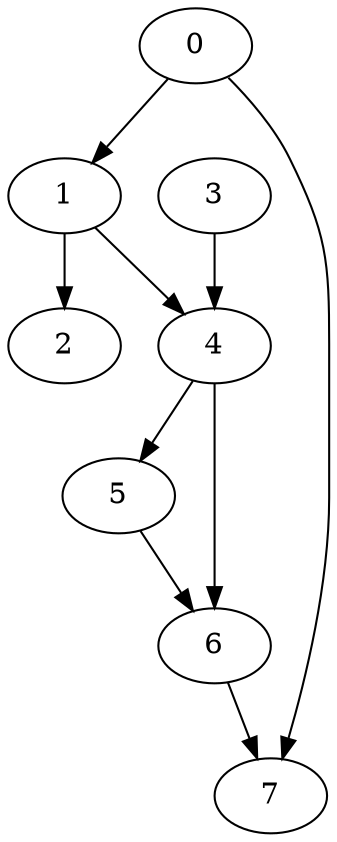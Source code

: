 digraph {
	0
	1
	2
	3
	4
	5
	6
	7
	0 -> 1
	1 -> 2
	1 -> 4
	3 -> 4
	4 -> 5
	4 -> 6
	5 -> 6
	0 -> 7
	6 -> 7
}
